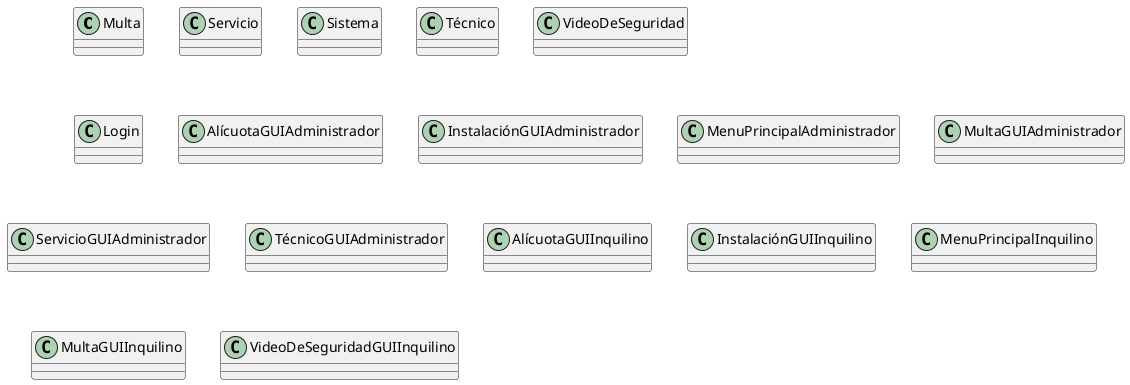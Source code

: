 @startuml
'https://plantuml.com/class-diagram

class Multa
class Servicio
class Sistema
class Técnico
class VideoDeSeguridad
class Login
class AlícuotaGUIAdministrador
class InstalaciónGUIAdministrador
class Login
class MenuPrincipalAdministrador
class MultaGUIAdministrador
class ServicioGUIAdministrador
class TécnicoGUIAdministrador
class AlícuotaGUIInquilino
class InstalaciónGUIInquilino
class MenuPrincipalInquilino
class MultaGUIInquilino
class VideoDeSeguridadGUIInquilino
@enduml